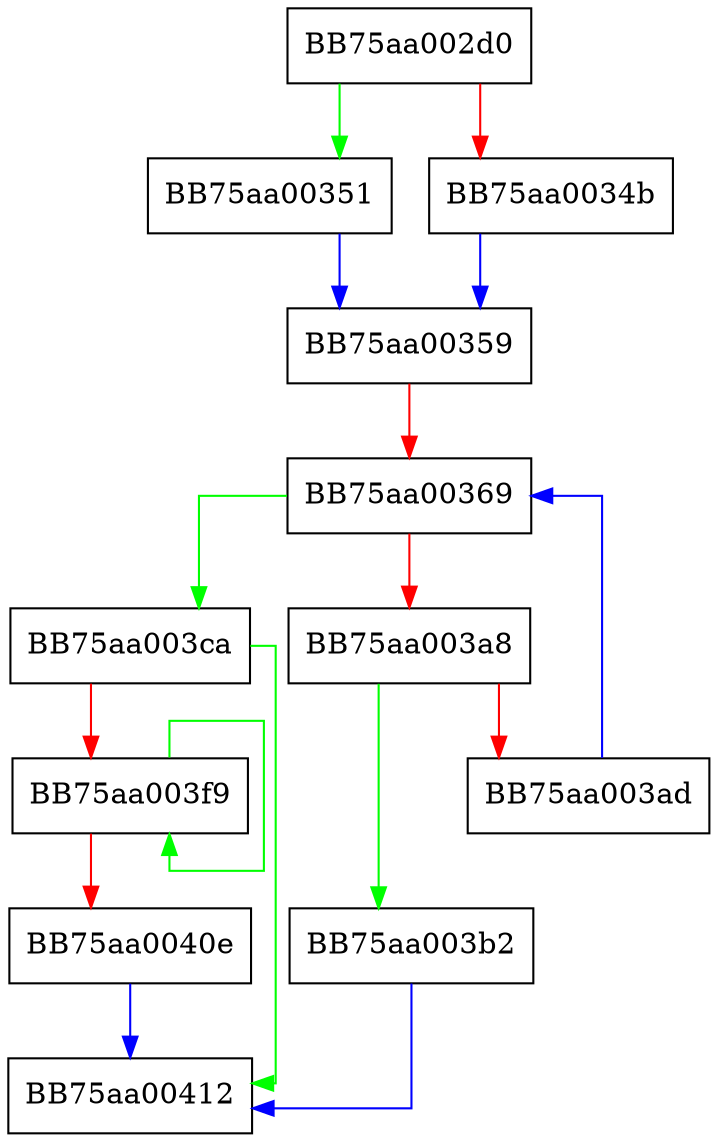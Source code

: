 digraph do_put {
  node [shape="box"];
  graph [splines=ortho];
  BB75aa002d0 -> BB75aa00351 [color="green"];
  BB75aa002d0 -> BB75aa0034b [color="red"];
  BB75aa0034b -> BB75aa00359 [color="blue"];
  BB75aa00351 -> BB75aa00359 [color="blue"];
  BB75aa00359 -> BB75aa00369 [color="red"];
  BB75aa00369 -> BB75aa003ca [color="green"];
  BB75aa00369 -> BB75aa003a8 [color="red"];
  BB75aa003a8 -> BB75aa003b2 [color="green"];
  BB75aa003a8 -> BB75aa003ad [color="red"];
  BB75aa003ad -> BB75aa00369 [color="blue"];
  BB75aa003b2 -> BB75aa00412 [color="blue"];
  BB75aa003ca -> BB75aa00412 [color="green"];
  BB75aa003ca -> BB75aa003f9 [color="red"];
  BB75aa003f9 -> BB75aa003f9 [color="green"];
  BB75aa003f9 -> BB75aa0040e [color="red"];
  BB75aa0040e -> BB75aa00412 [color="blue"];
}